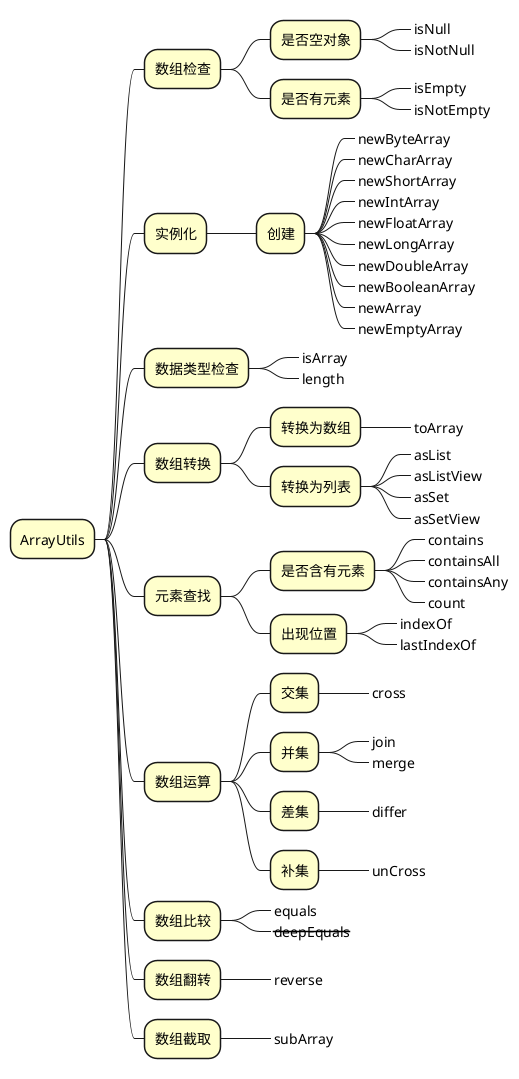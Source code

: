@startmindmap
<style>
mindmapDiagram {
    node {
        BackgroundColor #Business
    }
}
</style>

* ArrayUtils
** 数组检查
***  是否空对象
****_ isNull
****_ isNotNull
*** 是否有元素
****_ isEmpty
****_ isNotEmpty

** 实例化
*** 创建
****_ newByteArray
****_ newCharArray
****_ newShortArray
****_ newIntArray
****_ newFloatArray
****_ newLongArray
****_ newDoubleArray
****_ newBooleanArray
****_ newArray
****_ newEmptyArray

** 数据类型检查
***_ isArray
***_ length


** 数组转换
*** 转换为数组
****_ toArray
*** 转换为列表
****_ asList
****_ asListView
****_ asSet
****_ asSetView

** 元素查找
*** 是否含有元素
****_ contains
****_ containsAll
****_ containsAny
****_ count
*** 出现位置
****_ indexOf
****_ lastIndexOf

** 数组运算
*** 交集
****_ cross
*** 并集
****_ join
****_ merge
*** 差集
****_ differ
*** 补集
****_ unCross

** 数组比较
***_ equals
***_ <del>deepEquals</del>

** 数组翻转
***_ reverse

** 数组截取
***_ subArray

@endmindmap